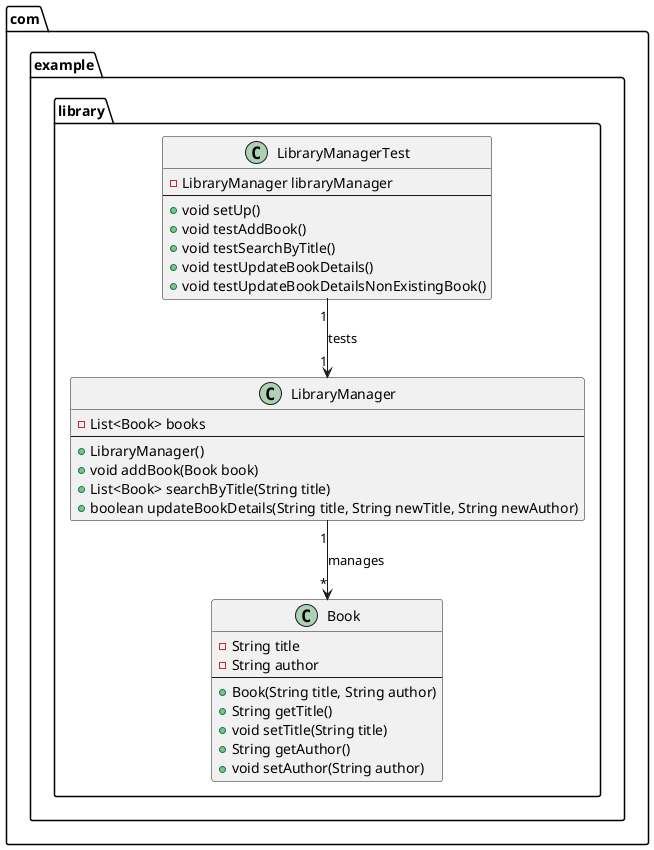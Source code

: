 @startuml

package "com.example.library" {

    class Book {
        - String title
        - String author
        --
        + Book(String title, String author)
        + String getTitle()
        + void setTitle(String title)
        + String getAuthor()
        + void setAuthor(String author)
    }

    class LibraryManager {
        - List<Book> books
        --
        + LibraryManager()
        + void addBook(Book book)
        + List<Book> searchByTitle(String title)
        + boolean updateBookDetails(String title, String newTitle, String newAuthor)
    }

    class LibraryManagerTest {
        - LibraryManager libraryManager
        --
        + void setUp()
        + void testAddBook()
        + void testSearchByTitle()
        + void testUpdateBookDetails()
        + void testUpdateBookDetailsNonExistingBook()
    }

    ' Relationships
    LibraryManager "1" --> "*" Book : manages
    LibraryManagerTest "1" --> "1" LibraryManager : tests
}

@enduml
